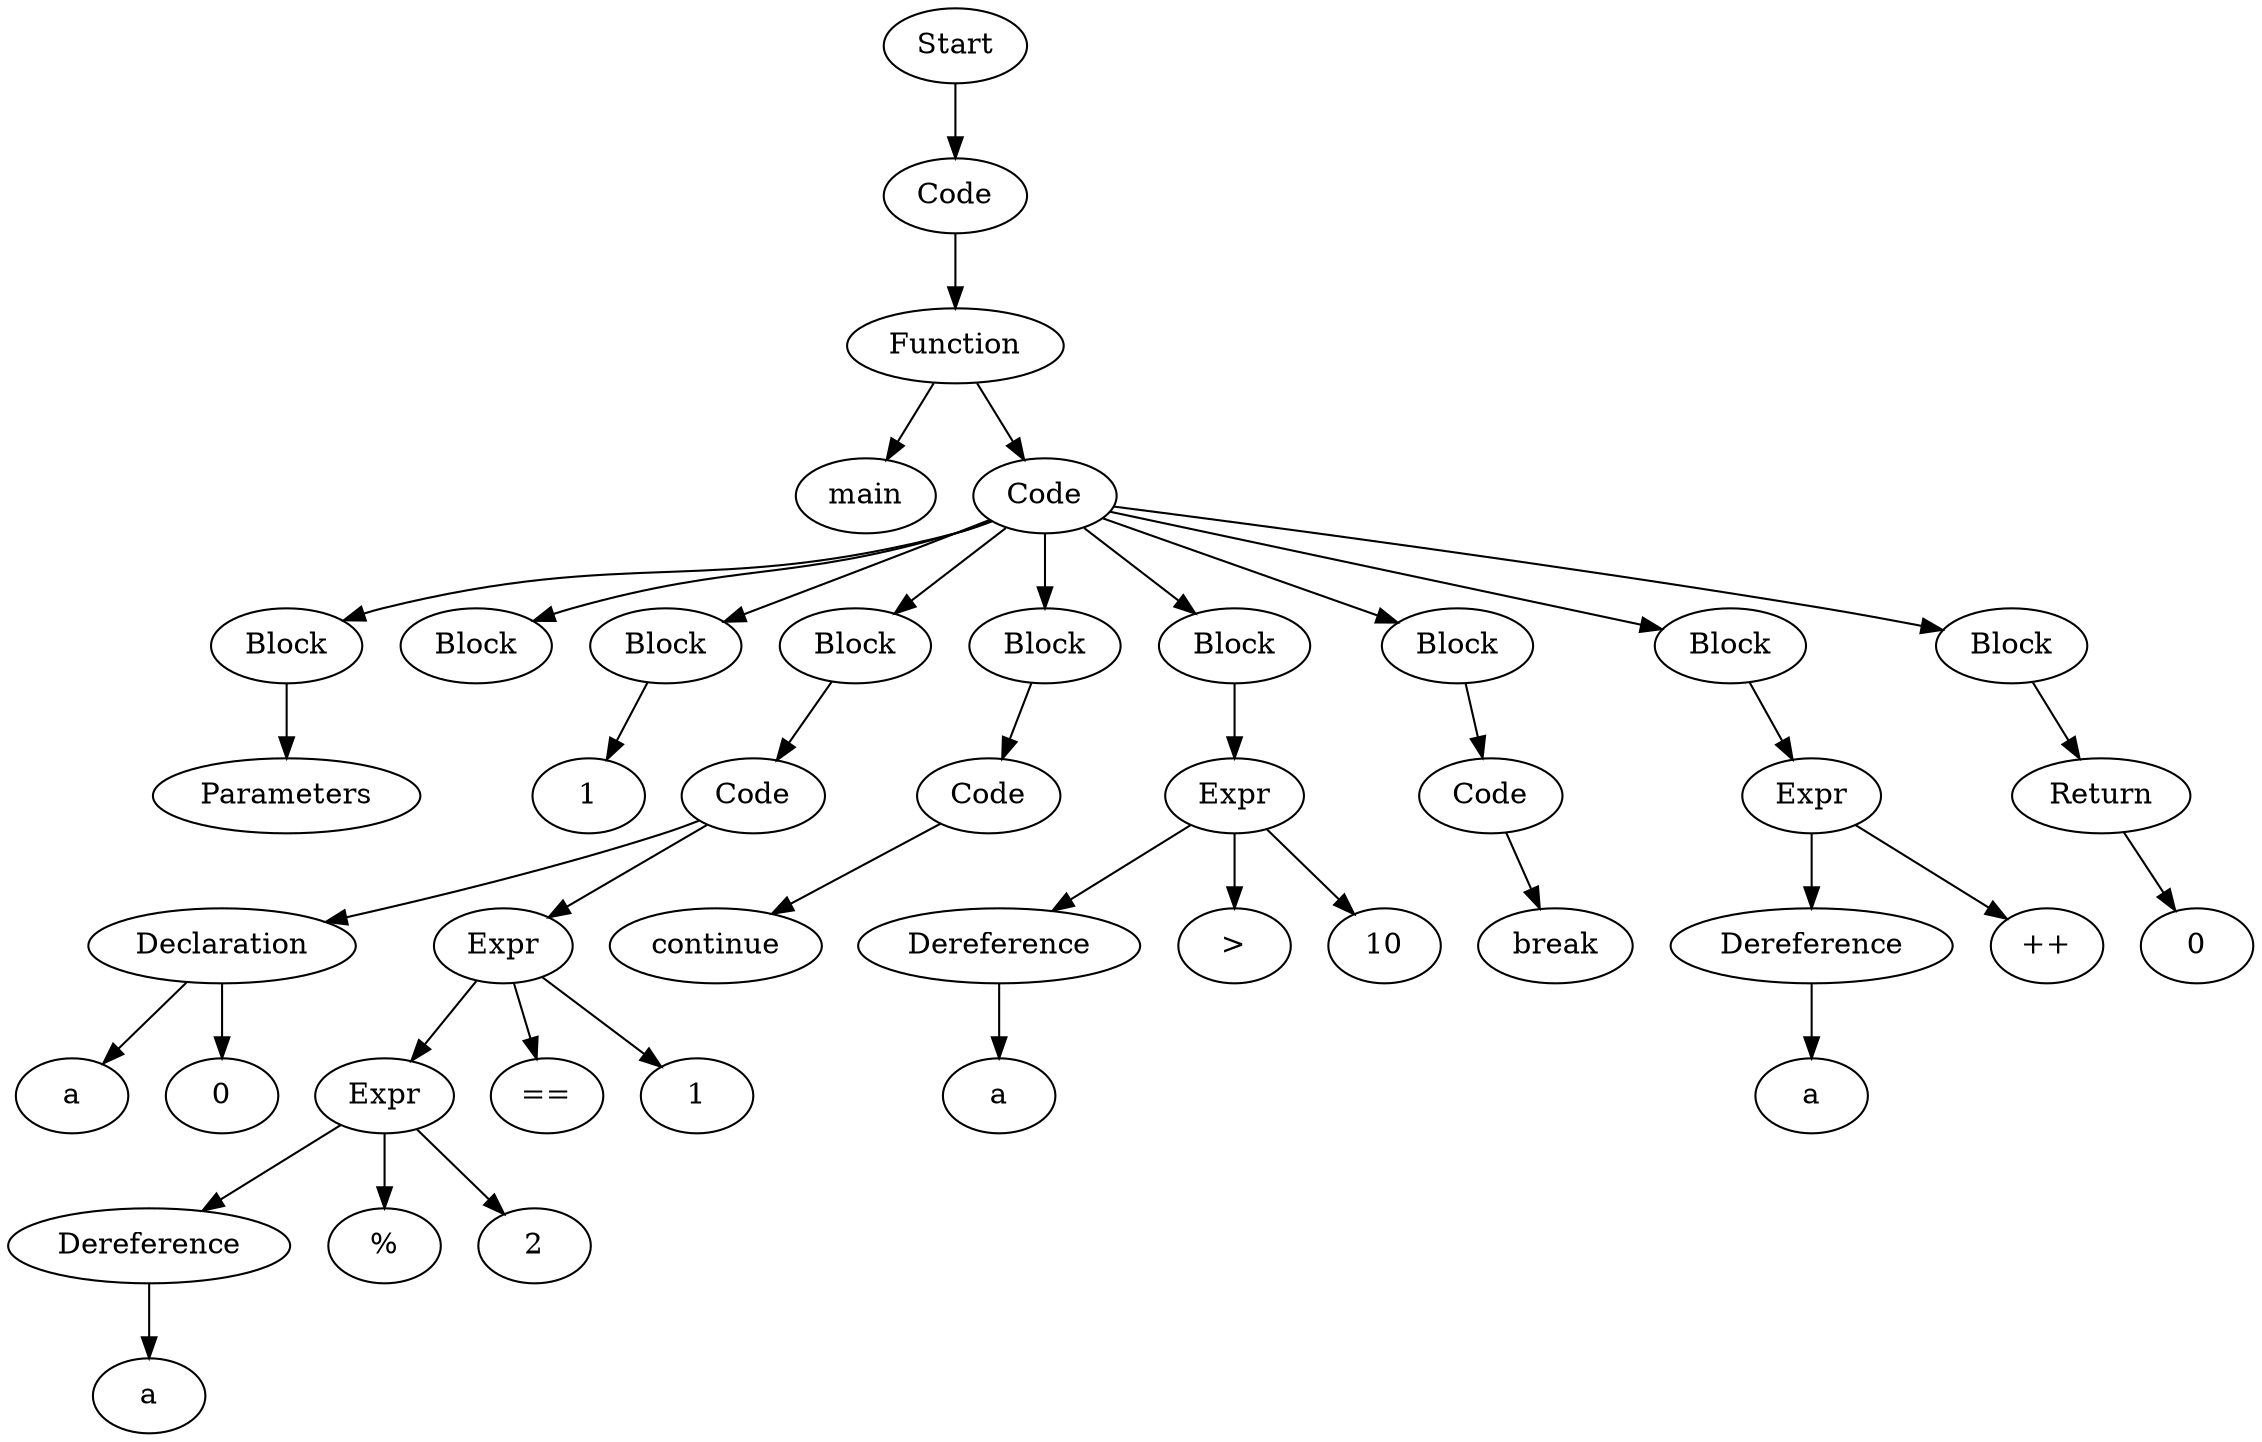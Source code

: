 digraph AST {
  "135951640226080" [label="Start"];
  "135951640226080" -> "135951640016736";
  "135951640016736" [label="Code"];
  "135951640016736" -> "135951640013040";
  "135951640013040" [label="Function"];
  "135951640013040" -> "135951640006224";
  "135951640013040" -> "135951640005792";
  "135951640006224" [label="main"];
  "135951640005792" [label="Code"];
  "135951640005792" -> "135951641080544";
  "135951640005792" -> "135951641081408";
  "135951640005792" -> "135951640010976";
  "135951640005792" -> "135951640003584";
  "135951640005792" -> "135951640227520";
  "135951640005792" -> "135951641068256";
  "135951640005792" -> "135951641082752";
  "135951640005792" -> "135951641081120";
  "135951640005792" -> "135951641079824";
  "135951641080544" [label="Block"];
  "135951641080544" -> "135951640017168";
  "135951640017168" [label="Parameters"];
  "135951641081408" [label="Block"];
  "135951640010976" [label="Block"];
  "135951640010976" -> "135951640224736";
  "135951640224736" [label="1"];
  "135951640003584" [label="Block"];
  "135951640003584" -> "135951640011648";
  "135951640011648" [label="Code"];
  "135951640011648" -> "135951640005984";
  "135951640011648" -> "135951641072528";
  "135951640005984" [label="Declaration"];
  "135951640005984" -> "135951640011168";
  "135951640005984" -> "135951641070080";
  "135951640011168" [label="a"];
  "135951641070080" [label="0"];
  "135951641072528" [label="Expr"];
  "135951641072528" -> "135951641073776";
  "135951641072528" -> "135951640015296";
  "135951641072528" -> "135951640009584";
  "135951641073776" [label="Expr"];
  "135951641073776" -> "135951640221616";
  "135951641073776" -> "135951641082320";
  "135951641073776" -> "135951640005168";
  "135951640221616" [label="Dereference"];
  "135951640221616" -> "135951641077328";
  "135951641077328" [label="a"];
  "135951641082320" [label="%"];
  "135951640005168" [label="2"];
  "135951640015296" [label="=="];
  "135951640009584" [label="1"];
  "135951640227520" [label="Block"];
  "135951640227520" -> "135951640012080";
  "135951640012080" [label="Code"];
  "135951640012080" -> "135951640002720";
  "135951640002720" [label="continue"];
  "135951641068256" [label="Block"];
  "135951641068256" -> "135951640225360";
  "135951640225360" [label="Expr"];
  "135951640225360" -> "135951640223728";
  "135951640225360" -> "135951640225408";
  "135951640225360" -> "135951640230400";
  "135951640223728" [label="Dereference"];
  "135951640223728" -> "135951640230064";
  "135951640230064" [label="a"];
  "135951640225408" [label=">"];
  "135951640230400" [label="10"];
  "135951641082752" [label="Block"];
  "135951641082752" -> "135951640216144";
  "135951640216144" [label="Code"];
  "135951640216144" -> "135951640224064";
  "135951640224064" [label="break"];
  "135951641081120" [label="Block"];
  "135951641081120" -> "135951640225456";
  "135951640225456" [label="Expr"];
  "135951640225456" -> "135951640225600";
  "135951640225456" -> "135951640216624";
  "135951640225600" [label="Dereference"];
  "135951640225600" -> "135951640227184";
  "135951640227184" [label="a"];
  "135951640216624" [label="++"];
  "135951641079824" [label="Block"];
  "135951641079824" -> "135951640229200";
  "135951640229200" [label="Return"];
  "135951640229200" -> "135951640219456";
  "135951640219456" [label="0"];
}
